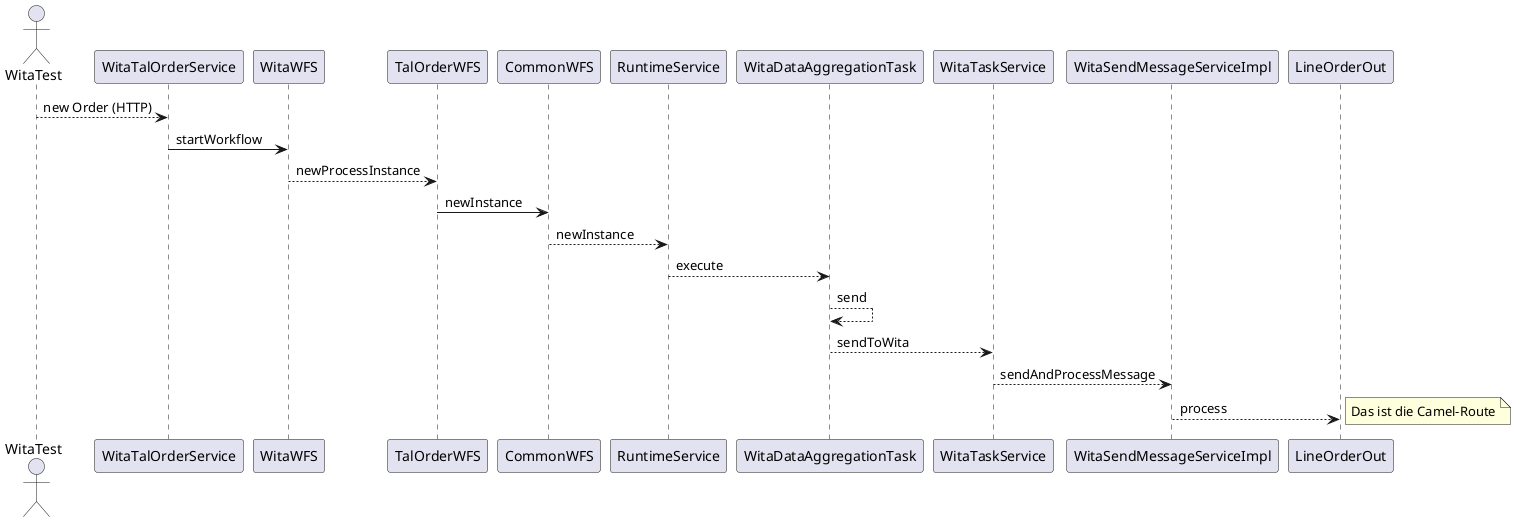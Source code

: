 @startuml
actor WitaTest
WitaTest --> WitaTalOrderService: new Order (HTTP)
WitaTalOrderService -> WitaWFS:startWorkflow
WitaWFS --> TalOrderWFS: newProcessInstance
TalOrderWFS -> CommonWFS: newInstance
CommonWFS --> RuntimeService:newInstance
RuntimeService --> WitaDataAggregationTask:execute
WitaDataAggregationTask --> WitaDataAggregationTask:send
WitaDataAggregationTask --> WitaTaskService:sendToWita
WitaTaskService --> WitaSendMessageServiceImpl:sendAndProcessMessage
WitaSendMessageServiceImpl --> LineOrderOut : process
Note right: Das ist die Camel-Route
@enduml